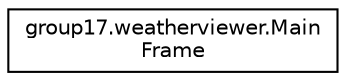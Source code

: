 digraph "Graphical Class Hierarchy"
{
  edge [fontname="Helvetica",fontsize="10",labelfontname="Helvetica",labelfontsize="10"];
  node [fontname="Helvetica",fontsize="10",shape=record];
  rankdir="LR";
  Node0 [label="group17.weatherviewer.Main\lFrame",height=0.2,width=0.4,color="black", fillcolor="white", style="filled",URL="$classgroup17_1_1weatherviewer_1_1MainFrame.html"];
}
